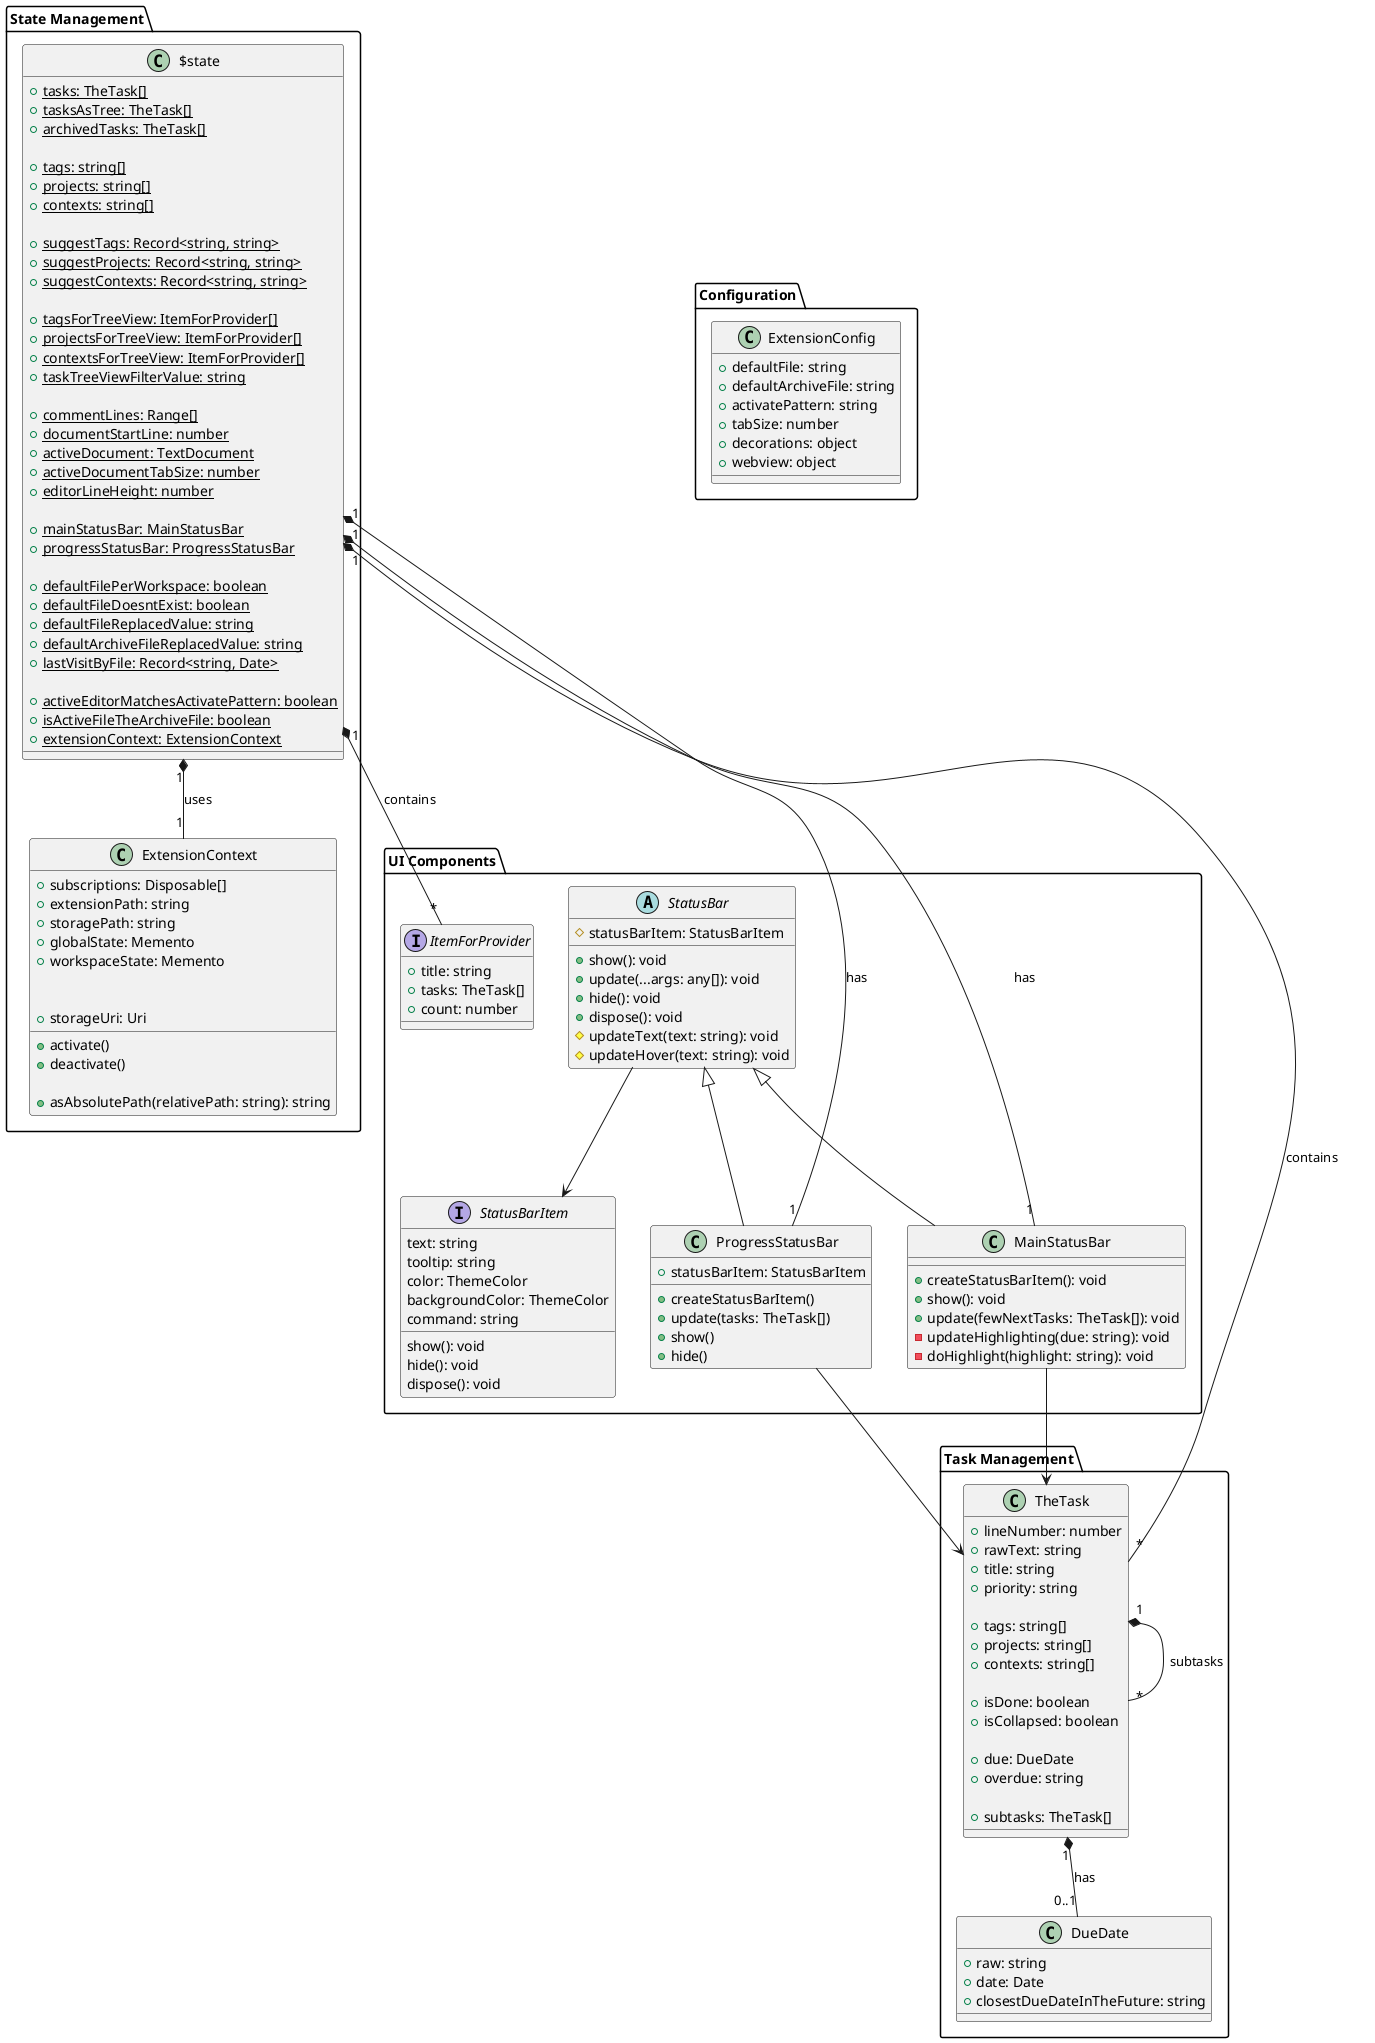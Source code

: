 @startuml "NoteCraft Extension Core Components"

package "State Management" {
  class ExtensionContext {
    ' Core extension properties
    +subscriptions: Disposable[]
    +extensionPath: string
    +storagePath: string
    +globalState: Memento
    +workspaceState: Memento
    
    ' Extension lifecycle
    +activate()
    +deactivate()
    
    ' Resource management
    +asAbsolutePath(relativePath: string): string
    +storageUri: Uri
  }

  class $state {
    ' Task-related state
    +{static} tasks: TheTask[]
    +{static} tasksAsTree: TheTask[]
    +{static} archivedTasks: TheTask[]

    ' Tag and categorization state
    +{static} tags: string[]
    +{static} projects: string[]
    +{static} contexts: string[]

    ' Suggestion state
    +{static} suggestTags: Record<string, string>
    +{static} suggestProjects: Record<string, string>
    +{static} suggestContexts: Record<string, string>

    ' Tree view state
    +{static} tagsForTreeView: ItemForProvider[]
    +{static} projectsForTreeView: ItemForProvider[]
    +{static} contextsForTreeView: ItemForProvider[]
    +{static} taskTreeViewFilterValue: string

    ' Document state
    +{static} commentLines: Range[]
    +{static} documentStartLine: number
    +{static} activeDocument: TextDocument
    +{static} activeDocumentTabSize: number
    +{static} editorLineHeight: number

    ' UI Components state
    +{static} mainStatusBar: MainStatusBar
    +{static} progressStatusBar: ProgressStatusBar

    ' File management state
    +{static} defaultFilePerWorkspace: boolean
    +{static} defaultFileDoesntExist: boolean
    +{static} defaultFileReplacedValue: string
    +{static} defaultArchiveFileReplacedValue: string
    +{static} lastVisitByFile: Record<string, Date>

    ' Application state
    +{static} activeEditorMatchesActivatePattern: boolean
    +{static} isActiveFileTheArchiveFile: boolean
    +{static} extensionContext: ExtensionContext
  }
}

package "Task Management" {
  class TheTask {
    ' Core properties
    +lineNumber: number
    +rawText: string
    +title: string
    +priority: string

    ' Categorization
    +tags: string[]
    +projects: string[]
    +contexts: string[]

    ' Task state
    +isDone: boolean
    +isCollapsed: boolean

    ' Time management
    +due: DueDate
    +overdue: string

    ' Task hierarchy
    +subtasks: TheTask[]
  }

  class DueDate {
    +raw: string
    +date: Date
    +closestDueDateInTheFuture: string
  }
}

package "UI Components" {
  abstract class StatusBar {
    #statusBarItem: StatusBarItem
    +show(): void
    +update(...args: any[]): void
    +hide(): void
    +dispose(): void
    #updateText(text: string): void
    #updateHover(text: string): void
  }

  class MainStatusBar extends StatusBar {
    +createStatusBarItem(): void
    +show(): void
    +update(fewNextTasks: TheTask[]): void
    -updateHighlighting(due: string): void
    -doHighlight(highlight: string): void
  }

  class ProgressStatusBar extends StatusBar {
    +statusBarItem: StatusBarItem
    +createStatusBarItem()
    +update(tasks: TheTask[])
    +show()
    +hide()
  }

  interface ItemForProvider {
    +title: string
    +tasks: TheTask[]
    +count: number
  }

  interface StatusBarItem {
    text: string
    tooltip: string
    color: ThemeColor
    backgroundColor: ThemeColor
    command: string
    show(): void
    hide(): void
    dispose(): void
  }
}

package "Configuration" {
  class ExtensionConfig {
    +defaultFile: string
    +defaultArchiveFile: string
    +activatePattern: string
    +tabSize: number
    +decorations: object
    +webview: object
  }
}

' Relationships
$state "1" *-- "*" TheTask : contains
TheTask "1" *-- "*" TheTask : subtasks
TheTask "1" *-- "0..1" DueDate : has
$state "1" *-- "1" MainStatusBar : has
$state "1" *-- "1" ProgressStatusBar : has
$state "1" *-- "1" ExtensionContext : uses
$state "1" *-- "*" ItemForProvider : contains
MainStatusBar --> TheTask
ProgressStatusBar --> TheTask
StatusBar --> StatusBarItem

@enduml